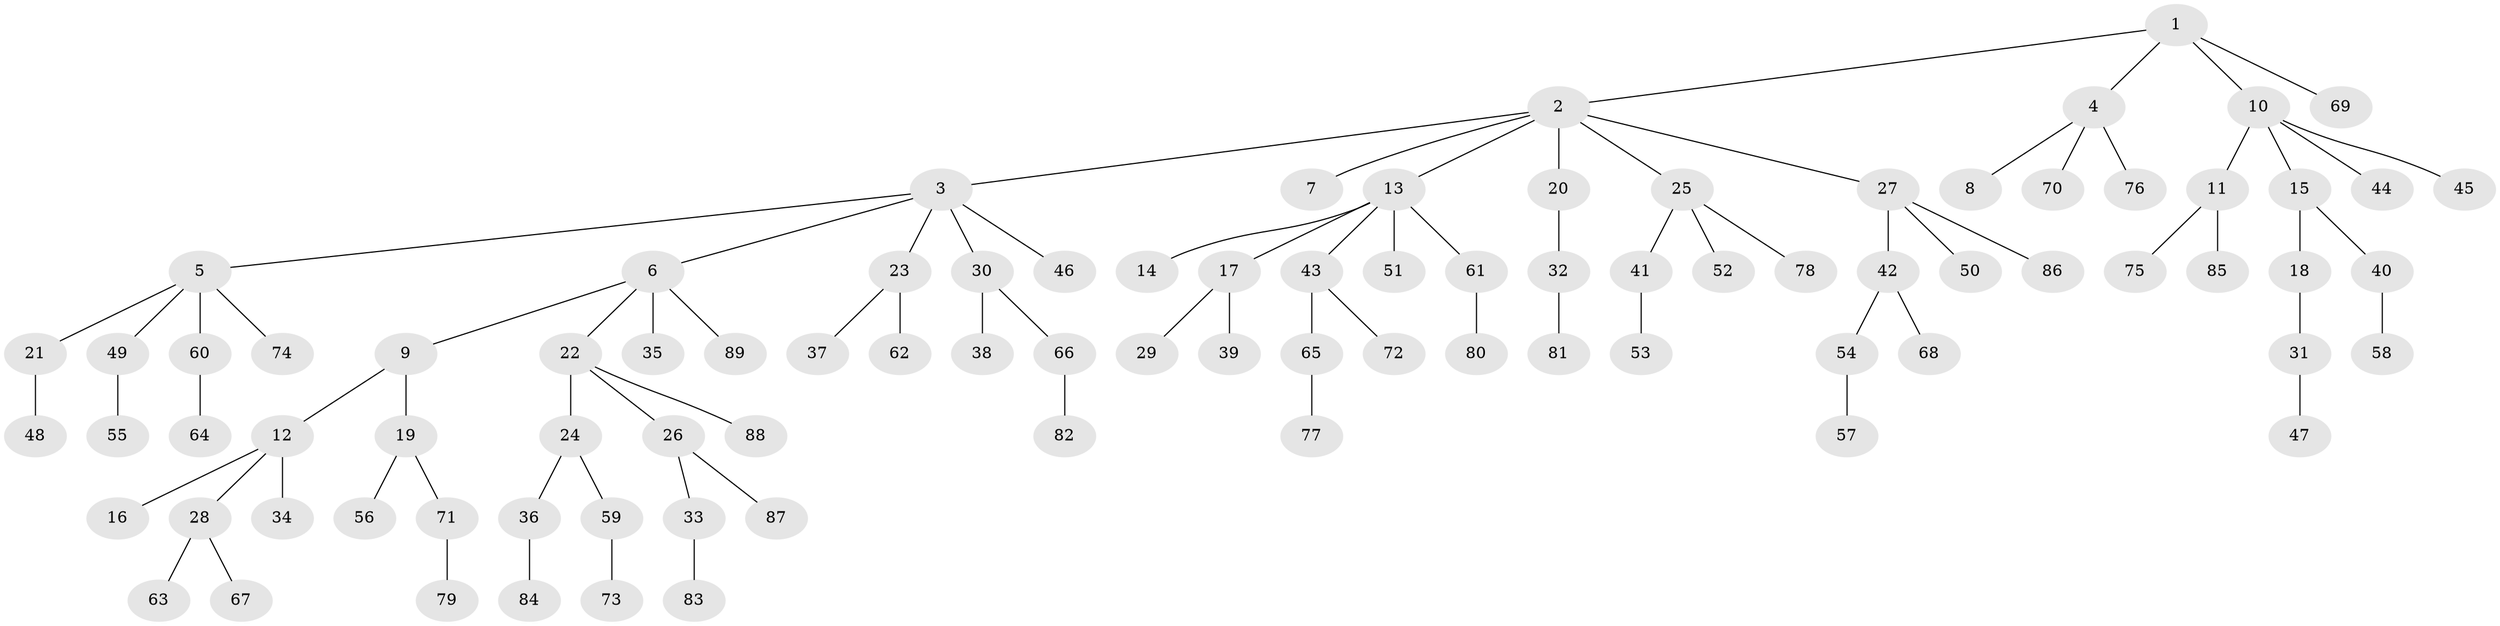 // coarse degree distribution, {3: 0.13043478260869565, 6: 0.021739130434782608, 5: 0.043478260869565216, 1: 0.5217391304347826, 4: 0.06521739130434782, 2: 0.21739130434782608}
// Generated by graph-tools (version 1.1) at 2025/52/03/04/25 22:52:05]
// undirected, 89 vertices, 88 edges
graph export_dot {
  node [color=gray90,style=filled];
  1;
  2;
  3;
  4;
  5;
  6;
  7;
  8;
  9;
  10;
  11;
  12;
  13;
  14;
  15;
  16;
  17;
  18;
  19;
  20;
  21;
  22;
  23;
  24;
  25;
  26;
  27;
  28;
  29;
  30;
  31;
  32;
  33;
  34;
  35;
  36;
  37;
  38;
  39;
  40;
  41;
  42;
  43;
  44;
  45;
  46;
  47;
  48;
  49;
  50;
  51;
  52;
  53;
  54;
  55;
  56;
  57;
  58;
  59;
  60;
  61;
  62;
  63;
  64;
  65;
  66;
  67;
  68;
  69;
  70;
  71;
  72;
  73;
  74;
  75;
  76;
  77;
  78;
  79;
  80;
  81;
  82;
  83;
  84;
  85;
  86;
  87;
  88;
  89;
  1 -- 2;
  1 -- 4;
  1 -- 10;
  1 -- 69;
  2 -- 3;
  2 -- 7;
  2 -- 13;
  2 -- 20;
  2 -- 25;
  2 -- 27;
  3 -- 5;
  3 -- 6;
  3 -- 23;
  3 -- 30;
  3 -- 46;
  4 -- 8;
  4 -- 70;
  4 -- 76;
  5 -- 21;
  5 -- 49;
  5 -- 60;
  5 -- 74;
  6 -- 9;
  6 -- 22;
  6 -- 35;
  6 -- 89;
  9 -- 12;
  9 -- 19;
  10 -- 11;
  10 -- 15;
  10 -- 44;
  10 -- 45;
  11 -- 75;
  11 -- 85;
  12 -- 16;
  12 -- 28;
  12 -- 34;
  13 -- 14;
  13 -- 17;
  13 -- 43;
  13 -- 51;
  13 -- 61;
  15 -- 18;
  15 -- 40;
  17 -- 29;
  17 -- 39;
  18 -- 31;
  19 -- 56;
  19 -- 71;
  20 -- 32;
  21 -- 48;
  22 -- 24;
  22 -- 26;
  22 -- 88;
  23 -- 37;
  23 -- 62;
  24 -- 36;
  24 -- 59;
  25 -- 41;
  25 -- 52;
  25 -- 78;
  26 -- 33;
  26 -- 87;
  27 -- 42;
  27 -- 50;
  27 -- 86;
  28 -- 63;
  28 -- 67;
  30 -- 38;
  30 -- 66;
  31 -- 47;
  32 -- 81;
  33 -- 83;
  36 -- 84;
  40 -- 58;
  41 -- 53;
  42 -- 54;
  42 -- 68;
  43 -- 65;
  43 -- 72;
  49 -- 55;
  54 -- 57;
  59 -- 73;
  60 -- 64;
  61 -- 80;
  65 -- 77;
  66 -- 82;
  71 -- 79;
}
